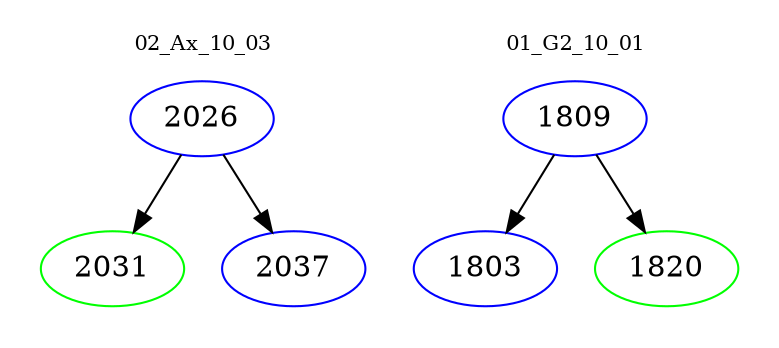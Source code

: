 digraph{
subgraph cluster_0 {
color = white
label = "02_Ax_10_03";
fontsize=10;
T0_2026 [label="2026", color="blue"]
T0_2026 -> T0_2031 [color="black"]
T0_2031 [label="2031", color="green"]
T0_2026 -> T0_2037 [color="black"]
T0_2037 [label="2037", color="blue"]
}
subgraph cluster_1 {
color = white
label = "01_G2_10_01";
fontsize=10;
T1_1809 [label="1809", color="blue"]
T1_1809 -> T1_1803 [color="black"]
T1_1803 [label="1803", color="blue"]
T1_1809 -> T1_1820 [color="black"]
T1_1820 [label="1820", color="green"]
}
}
